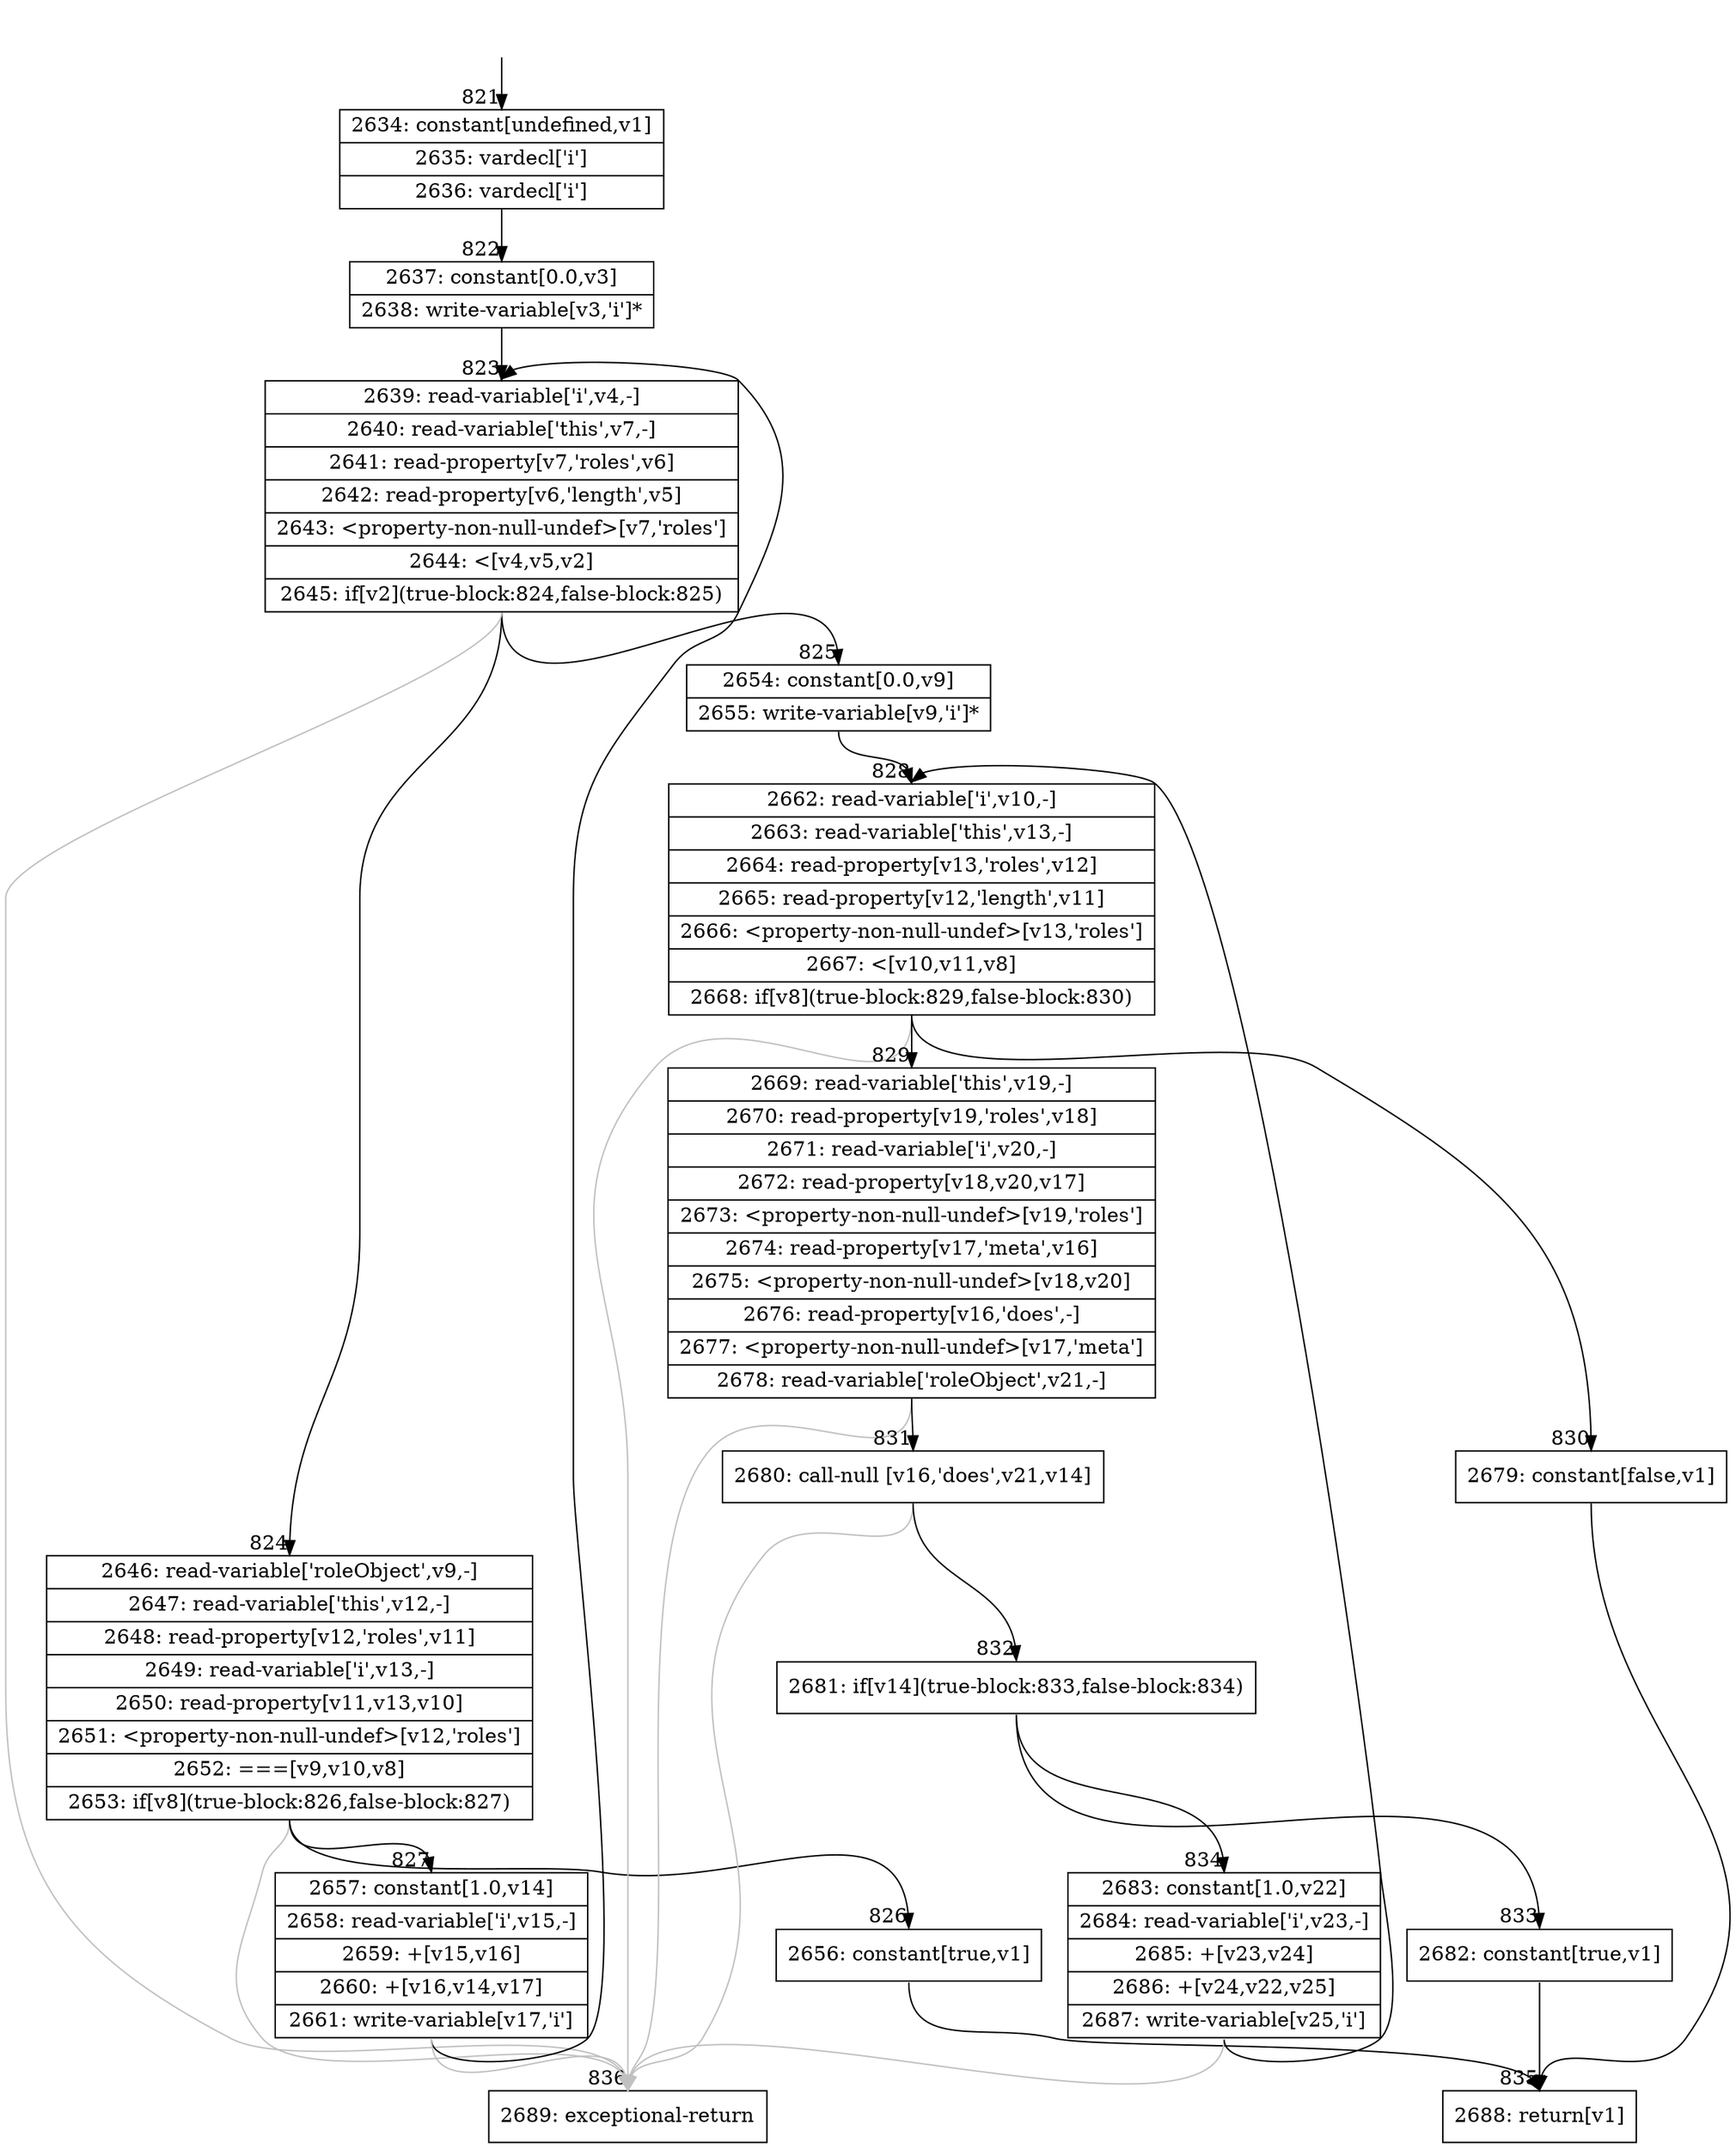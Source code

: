 digraph {
rankdir="TD"
BB_entry92[shape=none,label=""];
BB_entry92 -> BB821 [tailport=s, headport=n, headlabel="    821"]
BB821 [shape=record label="{2634: constant[undefined,v1]|2635: vardecl['i']|2636: vardecl['i']}" ] 
BB821 -> BB822 [tailport=s, headport=n, headlabel="      822"]
BB822 [shape=record label="{2637: constant[0.0,v3]|2638: write-variable[v3,'i']*}" ] 
BB822 -> BB823 [tailport=s, headport=n, headlabel="      823"]
BB823 [shape=record label="{2639: read-variable['i',v4,-]|2640: read-variable['this',v7,-]|2641: read-property[v7,'roles',v6]|2642: read-property[v6,'length',v5]|2643: \<property-non-null-undef\>[v7,'roles']|2644: \<[v4,v5,v2]|2645: if[v2](true-block:824,false-block:825)}" ] 
BB823 -> BB824 [tailport=s, headport=n, headlabel="      824"]
BB823 -> BB825 [tailport=s, headport=n, headlabel="      825"]
BB823 -> BB836 [tailport=s, headport=n, color=gray, headlabel="      836"]
BB824 [shape=record label="{2646: read-variable['roleObject',v9,-]|2647: read-variable['this',v12,-]|2648: read-property[v12,'roles',v11]|2649: read-variable['i',v13,-]|2650: read-property[v11,v13,v10]|2651: \<property-non-null-undef\>[v12,'roles']|2652: ===[v9,v10,v8]|2653: if[v8](true-block:826,false-block:827)}" ] 
BB824 -> BB826 [tailport=s, headport=n, headlabel="      826"]
BB824 -> BB827 [tailport=s, headport=n, headlabel="      827"]
BB824 -> BB836 [tailport=s, headport=n, color=gray]
BB825 [shape=record label="{2654: constant[0.0,v9]|2655: write-variable[v9,'i']*}" ] 
BB825 -> BB828 [tailport=s, headport=n, headlabel="      828"]
BB826 [shape=record label="{2656: constant[true,v1]}" ] 
BB826 -> BB835 [tailport=s, headport=n, headlabel="      835"]
BB827 [shape=record label="{2657: constant[1.0,v14]|2658: read-variable['i',v15,-]|2659: +[v15,v16]|2660: +[v16,v14,v17]|2661: write-variable[v17,'i']}" ] 
BB827 -> BB823 [tailport=s, headport=n]
BB827 -> BB836 [tailport=s, headport=n, color=gray]
BB828 [shape=record label="{2662: read-variable['i',v10,-]|2663: read-variable['this',v13,-]|2664: read-property[v13,'roles',v12]|2665: read-property[v12,'length',v11]|2666: \<property-non-null-undef\>[v13,'roles']|2667: \<[v10,v11,v8]|2668: if[v8](true-block:829,false-block:830)}" ] 
BB828 -> BB829 [tailport=s, headport=n, headlabel="      829"]
BB828 -> BB830 [tailport=s, headport=n, headlabel="      830"]
BB828 -> BB836 [tailport=s, headport=n, color=gray]
BB829 [shape=record label="{2669: read-variable['this',v19,-]|2670: read-property[v19,'roles',v18]|2671: read-variable['i',v20,-]|2672: read-property[v18,v20,v17]|2673: \<property-non-null-undef\>[v19,'roles']|2674: read-property[v17,'meta',v16]|2675: \<property-non-null-undef\>[v18,v20]|2676: read-property[v16,'does',-]|2677: \<property-non-null-undef\>[v17,'meta']|2678: read-variable['roleObject',v21,-]}" ] 
BB829 -> BB831 [tailport=s, headport=n, headlabel="      831"]
BB829 -> BB836 [tailport=s, headport=n, color=gray]
BB830 [shape=record label="{2679: constant[false,v1]}" ] 
BB830 -> BB835 [tailport=s, headport=n]
BB831 [shape=record label="{2680: call-null [v16,'does',v21,v14]}" ] 
BB831 -> BB832 [tailport=s, headport=n, headlabel="      832"]
BB831 -> BB836 [tailport=s, headport=n, color=gray]
BB832 [shape=record label="{2681: if[v14](true-block:833,false-block:834)}" ] 
BB832 -> BB833 [tailport=s, headport=n, headlabel="      833"]
BB832 -> BB834 [tailport=s, headport=n, headlabel="      834"]
BB833 [shape=record label="{2682: constant[true,v1]}" ] 
BB833 -> BB835 [tailport=s, headport=n]
BB834 [shape=record label="{2683: constant[1.0,v22]|2684: read-variable['i',v23,-]|2685: +[v23,v24]|2686: +[v24,v22,v25]|2687: write-variable[v25,'i']}" ] 
BB834 -> BB828 [tailport=s, headport=n]
BB834 -> BB836 [tailport=s, headport=n, color=gray]
BB835 [shape=record label="{2688: return[v1]}" ] 
BB836 [shape=record label="{2689: exceptional-return}" ] 
//#$~ 897
}
